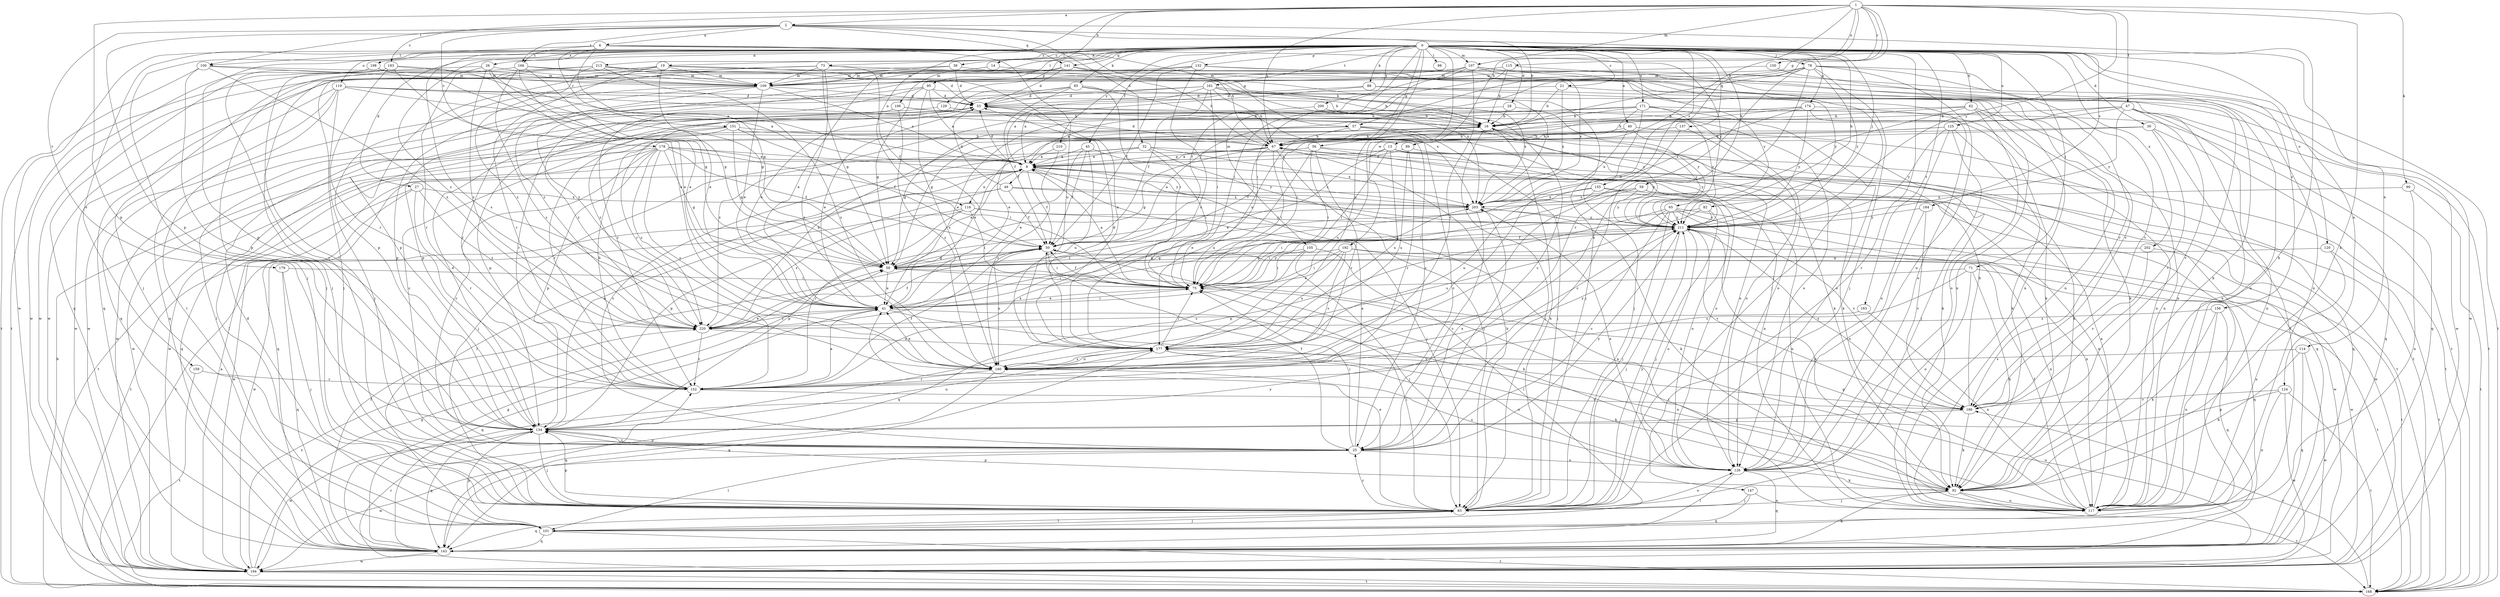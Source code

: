 strict digraph  {
0;
1;
2;
6;
8;
13;
14;
16;
19;
21;
25;
26;
27;
28;
30;
32;
33;
38;
40;
41;
45;
47;
49;
50;
56;
57;
58;
59;
62;
65;
67;
71;
73;
75;
78;
82;
83;
85;
88;
89;
90;
92;
95;
98;
100;
101;
105;
106;
107;
109;
114;
115;
116;
117;
119;
120;
124;
125;
126;
129;
132;
134;
137;
141;
143;
147;
150;
151;
152;
155;
156;
159;
160;
161;
163;
166;
168;
171;
174;
177;
178;
179;
183;
184;
186;
192;
194;
198;
200;
202;
203;
210;
211;
213;
220;
0 -> 19  [label=c];
0 -> 21  [label=c];
0 -> 26  [label=d];
0 -> 27  [label=d];
0 -> 28  [label=d];
0 -> 30  [label=d];
0 -> 38  [label=e];
0 -> 40  [label=e];
0 -> 45  [label=f];
0 -> 56  [label=g];
0 -> 59  [label=h];
0 -> 62  [label=h];
0 -> 65  [label=h];
0 -> 71  [label=i];
0 -> 73  [label=i];
0 -> 78  [label=j];
0 -> 82  [label=j];
0 -> 83  [label=j];
0 -> 85  [label=k];
0 -> 88  [label=k];
0 -> 95  [label=l];
0 -> 98  [label=l];
0 -> 105  [label=m];
0 -> 106  [label=m];
0 -> 107  [label=m];
0 -> 114  [label=n];
0 -> 119  [label=o];
0 -> 120  [label=o];
0 -> 124  [label=o];
0 -> 125  [label=o];
0 -> 129  [label=p];
0 -> 132  [label=p];
0 -> 134  [label=p];
0 -> 137  [label=q];
0 -> 141  [label=q];
0 -> 147  [label=r];
0 -> 155  [label=s];
0 -> 156  [label=s];
0 -> 159  [label=s];
0 -> 161  [label=t];
0 -> 163  [label=t];
0 -> 171  [label=u];
0 -> 174  [label=u];
0 -> 177  [label=u];
0 -> 192  [label=w];
0 -> 194  [label=w];
0 -> 198  [label=x];
0 -> 200  [label=x];
0 -> 202  [label=x];
0 -> 210  [label=y];
0 -> 213  [label=z];
0 -> 220  [label=z];
1 -> 2  [label=a];
1 -> 13  [label=b];
1 -> 14  [label=b];
1 -> 47  [label=f];
1 -> 57  [label=g];
1 -> 67  [label=h];
1 -> 89  [label=k];
1 -> 90  [label=k];
1 -> 92  [label=k];
1 -> 100  [label=l];
1 -> 107  [label=m];
1 -> 115  [label=n];
1 -> 116  [label=n];
1 -> 134  [label=p];
1 -> 150  [label=r];
1 -> 177  [label=u];
1 -> 211  [label=y];
2 -> 6  [label=a];
2 -> 16  [label=b];
2 -> 32  [label=d];
2 -> 92  [label=k];
2 -> 134  [label=p];
2 -> 141  [label=q];
2 -> 166  [label=t];
2 -> 178  [label=v];
2 -> 179  [label=v];
2 -> 183  [label=v];
2 -> 184  [label=v];
6 -> 57  [label=g];
6 -> 58  [label=g];
6 -> 67  [label=h];
6 -> 100  [label=l];
6 -> 151  [label=r];
6 -> 160  [label=s];
6 -> 166  [label=t];
6 -> 177  [label=u];
6 -> 211  [label=y];
8 -> 33  [label=d];
8 -> 49  [label=f];
8 -> 50  [label=f];
8 -> 83  [label=j];
8 -> 101  [label=l];
8 -> 116  [label=n];
8 -> 203  [label=x];
13 -> 8  [label=a];
13 -> 41  [label=e];
13 -> 75  [label=i];
13 -> 92  [label=k];
13 -> 143  [label=q];
13 -> 177  [label=u];
13 -> 211  [label=y];
14 -> 41  [label=e];
14 -> 92  [label=k];
14 -> 109  [label=m];
16 -> 67  [label=h];
16 -> 83  [label=j];
16 -> 92  [label=k];
16 -> 211  [label=y];
19 -> 33  [label=d];
19 -> 41  [label=e];
19 -> 83  [label=j];
19 -> 109  [label=m];
19 -> 117  [label=n];
19 -> 134  [label=p];
19 -> 152  [label=r];
21 -> 16  [label=b];
21 -> 33  [label=d];
21 -> 117  [label=n];
21 -> 203  [label=x];
25 -> 8  [label=a];
25 -> 50  [label=f];
25 -> 75  [label=i];
25 -> 101  [label=l];
25 -> 126  [label=o];
25 -> 134  [label=p];
25 -> 194  [label=w];
25 -> 203  [label=x];
25 -> 211  [label=y];
26 -> 41  [label=e];
26 -> 58  [label=g];
26 -> 109  [label=m];
26 -> 152  [label=r];
26 -> 168  [label=t];
26 -> 220  [label=z];
27 -> 152  [label=r];
27 -> 168  [label=t];
27 -> 194  [label=w];
27 -> 203  [label=x];
27 -> 220  [label=z];
28 -> 16  [label=b];
28 -> 211  [label=y];
28 -> 220  [label=z];
30 -> 67  [label=h];
30 -> 101  [label=l];
30 -> 143  [label=q];
30 -> 177  [label=u];
30 -> 186  [label=v];
32 -> 8  [label=a];
32 -> 25  [label=c];
32 -> 75  [label=i];
32 -> 83  [label=j];
32 -> 117  [label=n];
32 -> 203  [label=x];
32 -> 211  [label=y];
33 -> 16  [label=b];
33 -> 41  [label=e];
33 -> 101  [label=l];
33 -> 126  [label=o];
33 -> 211  [label=y];
38 -> 33  [label=d];
38 -> 109  [label=m];
38 -> 143  [label=q];
38 -> 203  [label=x];
40 -> 67  [label=h];
40 -> 92  [label=k];
40 -> 168  [label=t];
40 -> 194  [label=w];
40 -> 203  [label=x];
41 -> 75  [label=i];
41 -> 117  [label=n];
41 -> 143  [label=q];
41 -> 186  [label=v];
41 -> 220  [label=z];
45 -> 8  [label=a];
45 -> 41  [label=e];
45 -> 50  [label=f];
45 -> 126  [label=o];
45 -> 177  [label=u];
47 -> 16  [label=b];
47 -> 41  [label=e];
47 -> 58  [label=g];
47 -> 117  [label=n];
47 -> 143  [label=q];
47 -> 168  [label=t];
47 -> 186  [label=v];
47 -> 211  [label=y];
49 -> 33  [label=d];
49 -> 50  [label=f];
49 -> 117  [label=n];
49 -> 134  [label=p];
49 -> 168  [label=t];
49 -> 203  [label=x];
50 -> 58  [label=g];
50 -> 75  [label=i];
50 -> 92  [label=k];
50 -> 160  [label=s];
56 -> 8  [label=a];
56 -> 75  [label=i];
56 -> 152  [label=r];
56 -> 168  [label=t];
56 -> 177  [label=u];
56 -> 211  [label=y];
57 -> 25  [label=c];
57 -> 58  [label=g];
57 -> 67  [label=h];
57 -> 83  [label=j];
57 -> 126  [label=o];
57 -> 194  [label=w];
58 -> 8  [label=a];
58 -> 41  [label=e];
58 -> 50  [label=f];
58 -> 75  [label=i];
59 -> 75  [label=i];
59 -> 117  [label=n];
59 -> 194  [label=w];
59 -> 203  [label=x];
59 -> 211  [label=y];
59 -> 220  [label=z];
62 -> 16  [label=b];
62 -> 92  [label=k];
62 -> 117  [label=n];
62 -> 126  [label=o];
62 -> 160  [label=s];
62 -> 220  [label=z];
65 -> 25  [label=c];
65 -> 83  [label=j];
65 -> 117  [label=n];
65 -> 134  [label=p];
65 -> 160  [label=s];
65 -> 186  [label=v];
65 -> 194  [label=w];
65 -> 211  [label=y];
67 -> 8  [label=a];
67 -> 33  [label=d];
67 -> 50  [label=f];
67 -> 58  [label=g];
67 -> 75  [label=i];
67 -> 83  [label=j];
67 -> 143  [label=q];
67 -> 168  [label=t];
71 -> 75  [label=i];
71 -> 92  [label=k];
71 -> 126  [label=o];
71 -> 160  [label=s];
71 -> 168  [label=t];
73 -> 16  [label=b];
73 -> 50  [label=f];
73 -> 58  [label=g];
73 -> 83  [label=j];
73 -> 109  [label=m];
73 -> 134  [label=p];
73 -> 160  [label=s];
75 -> 8  [label=a];
75 -> 41  [label=e];
75 -> 50  [label=f];
75 -> 211  [label=y];
78 -> 50  [label=f];
78 -> 83  [label=j];
78 -> 109  [label=m];
78 -> 117  [label=n];
78 -> 126  [label=o];
78 -> 152  [label=r];
78 -> 160  [label=s];
78 -> 177  [label=u];
78 -> 186  [label=v];
78 -> 211  [label=y];
82 -> 58  [label=g];
82 -> 75  [label=i];
82 -> 83  [label=j];
82 -> 211  [label=y];
83 -> 16  [label=b];
83 -> 25  [label=c];
83 -> 41  [label=e];
83 -> 67  [label=h];
83 -> 75  [label=i];
83 -> 101  [label=l];
83 -> 126  [label=o];
83 -> 134  [label=p];
83 -> 143  [label=q];
83 -> 211  [label=y];
85 -> 25  [label=c];
85 -> 33  [label=d];
85 -> 41  [label=e];
85 -> 50  [label=f];
85 -> 75  [label=i];
85 -> 152  [label=r];
85 -> 203  [label=x];
88 -> 8  [label=a];
88 -> 33  [label=d];
88 -> 117  [label=n];
88 -> 126  [label=o];
89 -> 8  [label=a];
89 -> 143  [label=q];
89 -> 152  [label=r];
89 -> 177  [label=u];
90 -> 117  [label=n];
90 -> 168  [label=t];
90 -> 203  [label=x];
92 -> 83  [label=j];
92 -> 117  [label=n];
92 -> 134  [label=p];
92 -> 143  [label=q];
92 -> 168  [label=t];
95 -> 8  [label=a];
95 -> 33  [label=d];
95 -> 58  [label=g];
95 -> 83  [label=j];
95 -> 134  [label=p];
95 -> 152  [label=r];
95 -> 160  [label=s];
100 -> 109  [label=m];
100 -> 134  [label=p];
100 -> 168  [label=t];
100 -> 203  [label=x];
100 -> 220  [label=z];
101 -> 33  [label=d];
101 -> 83  [label=j];
101 -> 134  [label=p];
101 -> 143  [label=q];
101 -> 168  [label=t];
105 -> 58  [label=g];
105 -> 75  [label=i];
105 -> 83  [label=j];
105 -> 101  [label=l];
105 -> 143  [label=q];
106 -> 16  [label=b];
106 -> 126  [label=o];
106 -> 160  [label=s];
106 -> 194  [label=w];
106 -> 220  [label=z];
107 -> 50  [label=f];
107 -> 75  [label=i];
107 -> 83  [label=j];
107 -> 109  [label=m];
107 -> 160  [label=s];
107 -> 203  [label=x];
107 -> 211  [label=y];
107 -> 220  [label=z];
109 -> 8  [label=a];
109 -> 33  [label=d];
109 -> 41  [label=e];
109 -> 134  [label=p];
109 -> 152  [label=r];
109 -> 194  [label=w];
114 -> 92  [label=k];
114 -> 143  [label=q];
114 -> 160  [label=s];
114 -> 194  [label=w];
115 -> 16  [label=b];
115 -> 75  [label=i];
115 -> 109  [label=m];
115 -> 186  [label=v];
116 -> 75  [label=i];
116 -> 117  [label=n];
116 -> 152  [label=r];
116 -> 194  [label=w];
116 -> 211  [label=y];
116 -> 220  [label=z];
117 -> 8  [label=a];
117 -> 50  [label=f];
117 -> 58  [label=g];
117 -> 75  [label=i];
119 -> 8  [label=a];
119 -> 16  [label=b];
119 -> 25  [label=c];
119 -> 33  [label=d];
119 -> 83  [label=j];
119 -> 101  [label=l];
119 -> 143  [label=q];
119 -> 194  [label=w];
120 -> 58  [label=g];
120 -> 117  [label=n];
120 -> 168  [label=t];
124 -> 117  [label=n];
124 -> 134  [label=p];
124 -> 168  [label=t];
124 -> 186  [label=v];
124 -> 194  [label=w];
125 -> 41  [label=e];
125 -> 67  [label=h];
125 -> 83  [label=j];
125 -> 92  [label=k];
125 -> 126  [label=o];
125 -> 211  [label=y];
126 -> 92  [label=k];
126 -> 101  [label=l];
126 -> 143  [label=q];
126 -> 160  [label=s];
126 -> 203  [label=x];
129 -> 16  [label=b];
129 -> 152  [label=r];
132 -> 50  [label=f];
132 -> 109  [label=m];
132 -> 168  [label=t];
132 -> 177  [label=u];
132 -> 194  [label=w];
132 -> 211  [label=y];
132 -> 220  [label=z];
134 -> 8  [label=a];
134 -> 25  [label=c];
134 -> 33  [label=d];
134 -> 83  [label=j];
134 -> 143  [label=q];
134 -> 177  [label=u];
134 -> 194  [label=w];
137 -> 25  [label=c];
137 -> 67  [label=h];
137 -> 126  [label=o];
141 -> 33  [label=d];
141 -> 67  [label=h];
141 -> 109  [label=m];
141 -> 186  [label=v];
141 -> 194  [label=w];
143 -> 50  [label=f];
143 -> 58  [label=g];
143 -> 194  [label=w];
143 -> 211  [label=y];
147 -> 83  [label=j];
147 -> 117  [label=n];
147 -> 143  [label=q];
150 -> 109  [label=m];
150 -> 117  [label=n];
151 -> 25  [label=c];
151 -> 50  [label=f];
151 -> 58  [label=g];
151 -> 67  [label=h];
151 -> 92  [label=k];
151 -> 101  [label=l];
151 -> 152  [label=r];
152 -> 16  [label=b];
152 -> 41  [label=e];
152 -> 50  [label=f];
152 -> 186  [label=v];
152 -> 203  [label=x];
155 -> 41  [label=e];
155 -> 101  [label=l];
155 -> 126  [label=o];
155 -> 177  [label=u];
155 -> 203  [label=x];
156 -> 92  [label=k];
156 -> 117  [label=n];
156 -> 143  [label=q];
156 -> 220  [label=z];
159 -> 152  [label=r];
159 -> 168  [label=t];
160 -> 41  [label=e];
160 -> 143  [label=q];
160 -> 152  [label=r];
160 -> 177  [label=u];
160 -> 211  [label=y];
161 -> 8  [label=a];
161 -> 16  [label=b];
161 -> 33  [label=d];
161 -> 50  [label=f];
161 -> 67  [label=h];
161 -> 75  [label=i];
161 -> 143  [label=q];
161 -> 194  [label=w];
161 -> 203  [label=x];
163 -> 117  [label=n];
163 -> 220  [label=z];
166 -> 41  [label=e];
166 -> 58  [label=g];
166 -> 83  [label=j];
166 -> 109  [label=m];
166 -> 117  [label=n];
166 -> 160  [label=s];
168 -> 16  [label=b];
168 -> 152  [label=r];
168 -> 186  [label=v];
171 -> 16  [label=b];
171 -> 41  [label=e];
171 -> 75  [label=i];
171 -> 83  [label=j];
171 -> 126  [label=o];
171 -> 134  [label=p];
171 -> 168  [label=t];
171 -> 211  [label=y];
174 -> 16  [label=b];
174 -> 67  [label=h];
174 -> 92  [label=k];
174 -> 117  [label=n];
174 -> 203  [label=x];
174 -> 211  [label=y];
177 -> 33  [label=d];
177 -> 75  [label=i];
177 -> 92  [label=k];
177 -> 126  [label=o];
177 -> 143  [label=q];
177 -> 160  [label=s];
178 -> 8  [label=a];
178 -> 25  [label=c];
178 -> 50  [label=f];
178 -> 58  [label=g];
178 -> 75  [label=i];
178 -> 134  [label=p];
178 -> 143  [label=q];
178 -> 160  [label=s];
178 -> 168  [label=t];
178 -> 211  [label=y];
178 -> 220  [label=z];
179 -> 75  [label=i];
179 -> 83  [label=j];
179 -> 143  [label=q];
183 -> 8  [label=a];
183 -> 25  [label=c];
183 -> 41  [label=e];
183 -> 109  [label=m];
183 -> 143  [label=q];
183 -> 152  [label=r];
184 -> 126  [label=o];
184 -> 186  [label=v];
184 -> 211  [label=y];
186 -> 67  [label=h];
186 -> 92  [label=k];
186 -> 134  [label=p];
186 -> 211  [label=y];
192 -> 41  [label=e];
192 -> 58  [label=g];
192 -> 75  [label=i];
192 -> 143  [label=q];
192 -> 160  [label=s];
192 -> 177  [label=u];
192 -> 194  [label=w];
194 -> 8  [label=a];
194 -> 58  [label=g];
194 -> 168  [label=t];
194 -> 177  [label=u];
194 -> 220  [label=z];
198 -> 25  [label=c];
198 -> 58  [label=g];
198 -> 109  [label=m];
198 -> 194  [label=w];
200 -> 8  [label=a];
200 -> 16  [label=b];
202 -> 58  [label=g];
202 -> 168  [label=t];
202 -> 186  [label=v];
203 -> 8  [label=a];
203 -> 25  [label=c];
203 -> 92  [label=k];
203 -> 134  [label=p];
203 -> 211  [label=y];
210 -> 8  [label=a];
210 -> 160  [label=s];
211 -> 50  [label=f];
211 -> 75  [label=i];
211 -> 83  [label=j];
211 -> 92  [label=k];
211 -> 117  [label=n];
211 -> 126  [label=o];
211 -> 186  [label=v];
213 -> 83  [label=j];
213 -> 109  [label=m];
213 -> 117  [label=n];
213 -> 160  [label=s];
213 -> 177  [label=u];
213 -> 194  [label=w];
213 -> 220  [label=z];
220 -> 16  [label=b];
220 -> 41  [label=e];
220 -> 50  [label=f];
220 -> 152  [label=r];
220 -> 177  [label=u];
}
